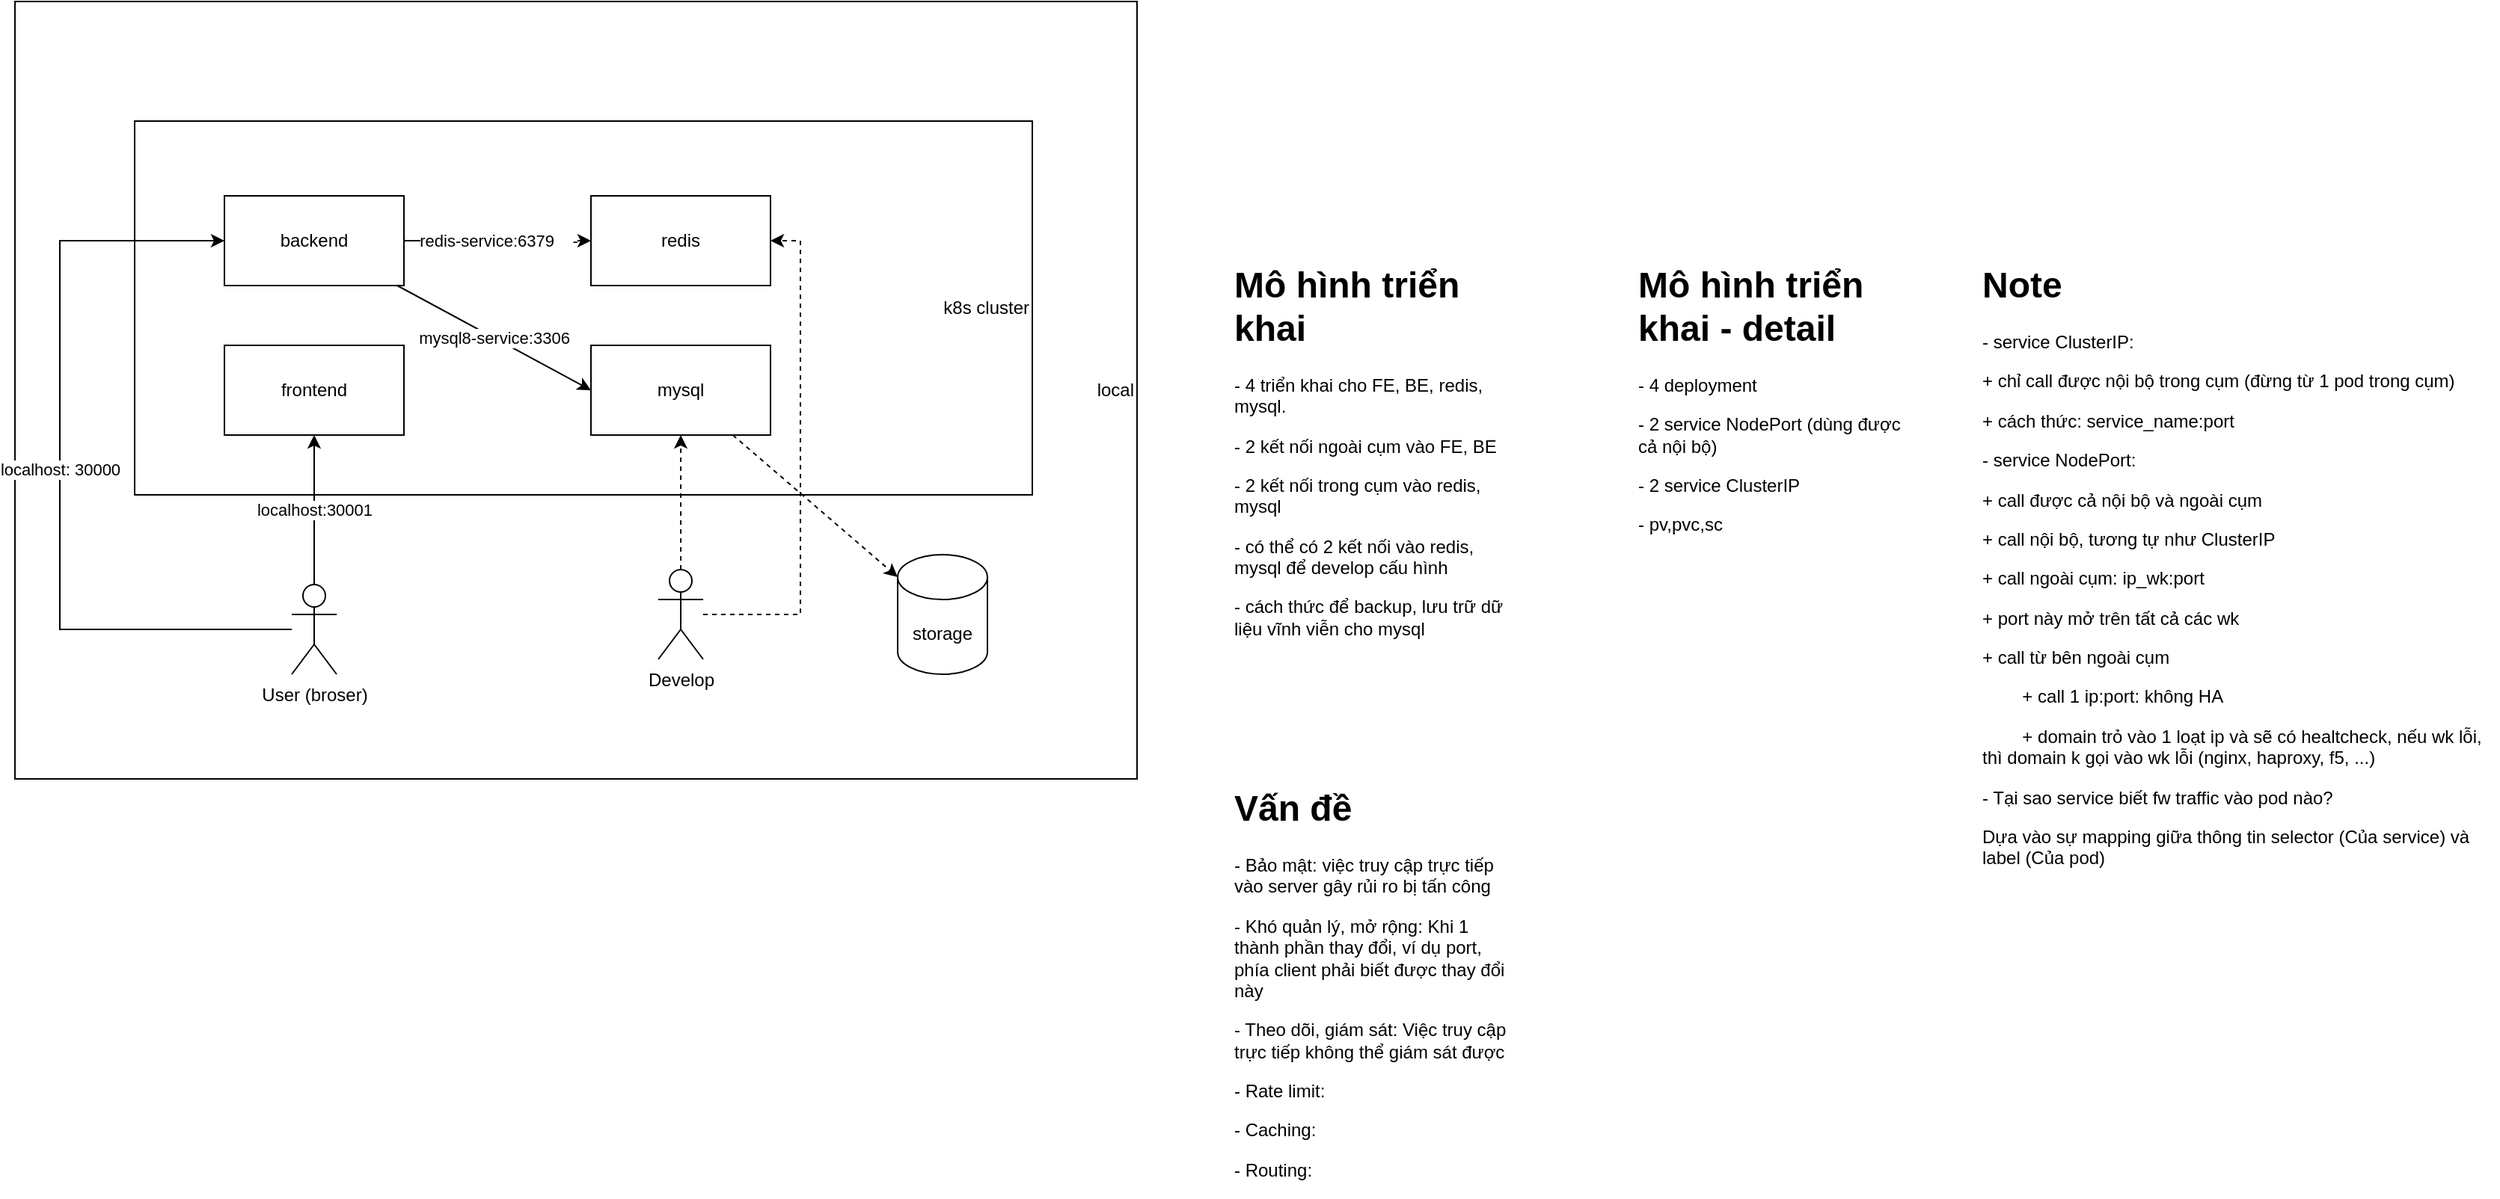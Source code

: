 <mxfile version="24.1.0" type="device" pages="2">
  <diagram name="V1" id="RLKj4G_WWUMheItuyyGp">
    <mxGraphModel dx="1156" dy="644" grid="1" gridSize="10" guides="1" tooltips="1" connect="1" arrows="1" fold="1" page="1" pageScale="1" pageWidth="850" pageHeight="1100" math="0" shadow="0">
      <root>
        <mxCell id="0" />
        <mxCell id="1" parent="0" />
        <mxCell id="wNvRsw-GnLNUq_YJxVJp-3" value="local" style="rounded=0;whiteSpace=wrap;html=1;align=right;" parent="1" vertex="1">
          <mxGeometry x="40" y="40" width="750" height="520" as="geometry" />
        </mxCell>
        <mxCell id="wNvRsw-GnLNUq_YJxVJp-1" value="k8s cluster" style="rounded=0;whiteSpace=wrap;html=1;align=right;" parent="1" vertex="1">
          <mxGeometry x="120" y="120" width="600" height="250" as="geometry" />
        </mxCell>
        <mxCell id="wNvRsw-GnLNUq_YJxVJp-9" value="redis-service:6379&amp;nbsp; &amp;nbsp; - " style="edgeStyle=orthogonalEdgeStyle;rounded=0;orthogonalLoop=1;jettySize=auto;html=1;entryX=0;entryY=0.5;entryDx=0;entryDy=0;" parent="1" source="wNvRsw-GnLNUq_YJxVJp-2" target="wNvRsw-GnLNUq_YJxVJp-5" edge="1">
          <mxGeometry relative="1" as="geometry" />
        </mxCell>
        <mxCell id="wNvRsw-GnLNUq_YJxVJp-10" style="rounded=0;orthogonalLoop=1;jettySize=auto;html=1;entryX=0;entryY=0.5;entryDx=0;entryDy=0;" parent="1" target="wNvRsw-GnLNUq_YJxVJp-6" edge="1">
          <mxGeometry relative="1" as="geometry">
            <mxPoint x="425" y="300" as="sourcePoint" />
          </mxGeometry>
        </mxCell>
        <mxCell id="wNvRsw-GnLNUq_YJxVJp-25" value="mysql8-service:3306" style="rounded=0;orthogonalLoop=1;jettySize=auto;html=1;entryX=0;entryY=0.5;entryDx=0;entryDy=0;" parent="1" source="wNvRsw-GnLNUq_YJxVJp-2" target="wNvRsw-GnLNUq_YJxVJp-6" edge="1">
          <mxGeometry relative="1" as="geometry" />
        </mxCell>
        <mxCell id="wNvRsw-GnLNUq_YJxVJp-2" value="backend" style="rounded=0;whiteSpace=wrap;html=1;" parent="1" vertex="1">
          <mxGeometry x="180" y="170" width="120" height="60" as="geometry" />
        </mxCell>
        <mxCell id="wNvRsw-GnLNUq_YJxVJp-4" value="frontend" style="rounded=0;whiteSpace=wrap;html=1;" parent="1" vertex="1">
          <mxGeometry x="180" y="270" width="120" height="60" as="geometry" />
        </mxCell>
        <mxCell id="wNvRsw-GnLNUq_YJxVJp-5" value="redis" style="rounded=0;whiteSpace=wrap;html=1;" parent="1" vertex="1">
          <mxGeometry x="425" y="170" width="120" height="60" as="geometry" />
        </mxCell>
        <mxCell id="wNvRsw-GnLNUq_YJxVJp-6" value="mysql" style="rounded=0;whiteSpace=wrap;html=1;" parent="1" vertex="1">
          <mxGeometry x="425" y="270" width="120" height="60" as="geometry" />
        </mxCell>
        <mxCell id="wNvRsw-GnLNUq_YJxVJp-8" value="localhost:30001" style="edgeStyle=orthogonalEdgeStyle;rounded=0;orthogonalLoop=1;jettySize=auto;html=1;entryX=0.5;entryY=1;entryDx=0;entryDy=0;" parent="1" source="wNvRsw-GnLNUq_YJxVJp-7" target="wNvRsw-GnLNUq_YJxVJp-4" edge="1">
          <mxGeometry relative="1" as="geometry" />
        </mxCell>
        <mxCell id="wNvRsw-GnLNUq_YJxVJp-12" value="localhost: 30000" style="edgeStyle=orthogonalEdgeStyle;rounded=0;orthogonalLoop=1;jettySize=auto;html=1;entryX=0;entryY=0.5;entryDx=0;entryDy=0;" parent="1" source="wNvRsw-GnLNUq_YJxVJp-7" target="wNvRsw-GnLNUq_YJxVJp-2" edge="1">
          <mxGeometry relative="1" as="geometry">
            <Array as="points">
              <mxPoint x="70" y="460" />
              <mxPoint x="70" y="200" />
            </Array>
          </mxGeometry>
        </mxCell>
        <mxCell id="wNvRsw-GnLNUq_YJxVJp-7" value="User (broser)" style="shape=umlActor;verticalLabelPosition=bottom;verticalAlign=top;html=1;outlineConnect=0;" parent="1" vertex="1">
          <mxGeometry x="225" y="430" width="30" height="60" as="geometry" />
        </mxCell>
        <mxCell id="wNvRsw-GnLNUq_YJxVJp-14" style="edgeStyle=orthogonalEdgeStyle;rounded=0;orthogonalLoop=1;jettySize=auto;html=1;entryX=0.5;entryY=1;entryDx=0;entryDy=0;dashed=1;" parent="1" source="wNvRsw-GnLNUq_YJxVJp-13" target="wNvRsw-GnLNUq_YJxVJp-6" edge="1">
          <mxGeometry relative="1" as="geometry" />
        </mxCell>
        <mxCell id="wNvRsw-GnLNUq_YJxVJp-15" style="edgeStyle=orthogonalEdgeStyle;rounded=0;orthogonalLoop=1;jettySize=auto;html=1;entryX=1;entryY=0.5;entryDx=0;entryDy=0;dashed=1;" parent="1" source="wNvRsw-GnLNUq_YJxVJp-13" target="wNvRsw-GnLNUq_YJxVJp-5" edge="1">
          <mxGeometry relative="1" as="geometry">
            <Array as="points">
              <mxPoint x="565" y="450" />
              <mxPoint x="565" y="200" />
            </Array>
          </mxGeometry>
        </mxCell>
        <mxCell id="wNvRsw-GnLNUq_YJxVJp-13" value="Develop" style="shape=umlActor;verticalLabelPosition=bottom;verticalAlign=top;html=1;outlineConnect=0;" parent="1" vertex="1">
          <mxGeometry x="470" y="420" width="30" height="60" as="geometry" />
        </mxCell>
        <mxCell id="wNvRsw-GnLNUq_YJxVJp-16" value="&lt;h1&gt;Mô hình triển khai&lt;/h1&gt;&lt;p&gt;- 4 triển khai cho FE, BE, redis, mysql.&lt;/p&gt;&lt;p&gt;- 2 kết nối ngoài cụm vào FE, BE&lt;/p&gt;&lt;p&gt;- 2 kết nối trong cụm vào redis, mysql&lt;/p&gt;&lt;p&gt;- có thể có 2 kết nối vào redis, mysql để develop cấu hình&lt;/p&gt;&lt;p&gt;- cách thức để backup, lưu trữ dữ liệu vĩnh viễn cho mysql&lt;/p&gt;" style="text;html=1;spacing=5;spacingTop=-20;whiteSpace=wrap;overflow=hidden;rounded=0;" parent="1" vertex="1">
          <mxGeometry x="850" y="210" width="190" height="280" as="geometry" />
        </mxCell>
        <mxCell id="wNvRsw-GnLNUq_YJxVJp-17" value="storage" style="shape=cylinder3;whiteSpace=wrap;html=1;boundedLbl=1;backgroundOutline=1;size=15;" parent="1" vertex="1">
          <mxGeometry x="630" y="410" width="60" height="80" as="geometry" />
        </mxCell>
        <mxCell id="wNvRsw-GnLNUq_YJxVJp-20" style="rounded=0;orthogonalLoop=1;jettySize=auto;html=1;entryX=0;entryY=0;entryDx=0;entryDy=15;entryPerimeter=0;dashed=1;" parent="1" source="wNvRsw-GnLNUq_YJxVJp-6" target="wNvRsw-GnLNUq_YJxVJp-17" edge="1">
          <mxGeometry relative="1" as="geometry" />
        </mxCell>
        <mxCell id="wNvRsw-GnLNUq_YJxVJp-21" value="&lt;h1&gt;Mô hình triển khai - detail&lt;/h1&gt;&lt;p&gt;- 4 deployment&lt;br&gt;&lt;/p&gt;&lt;p&gt;- 2 service NodePort (dùng được cả nội bộ)&amp;nbsp;&lt;/p&gt;&lt;p&gt;- 2 service ClusterIP&lt;/p&gt;&lt;p&gt;- pv,pvc,sc&lt;/p&gt;" style="text;html=1;spacing=5;spacingTop=-20;whiteSpace=wrap;overflow=hidden;rounded=0;" parent="1" vertex="1">
          <mxGeometry x="1120" y="210" width="190" height="280" as="geometry" />
        </mxCell>
        <mxCell id="wNvRsw-GnLNUq_YJxVJp-27" value="&lt;h1&gt;Note&lt;/h1&gt;&lt;p&gt;- service ClusterIP:&lt;/p&gt;&lt;p&gt;+ chỉ call được nội bộ trong cụm (đừng từ 1 pod trong cụm)&lt;/p&gt;&lt;p&gt;+ cách thức: service_name:port&lt;/p&gt;&lt;p&gt;- service NodePort:&lt;/p&gt;&lt;p&gt;+ call được cả nội bộ và ngoài cụm&lt;/p&gt;&lt;p&gt;+ call nội bộ, tương tự như ClusterIP&lt;/p&gt;&lt;p&gt;+ call ngoài cụm: ip_wk:port&lt;/p&gt;&lt;p&gt;+ port này mở trên tất cả các wk&lt;/p&gt;&lt;p&gt;+ call từ bên ngoài cụm&lt;/p&gt;&lt;p&gt;&lt;span style=&quot;white-space: pre;&quot;&gt;&#x9;&lt;/span&gt;+ call 1 ip:port: không HA&lt;br&gt;&lt;/p&gt;&lt;p&gt;&lt;span style=&quot;white-space: pre;&quot;&gt;&#x9;&lt;/span&gt;+ domain trỏ vào 1 loạt ip và sẽ có healtcheck, nếu wk lỗi, thì domain k gọi vào wk lỗi (nginx, haproxy, f5, ...)&lt;br&gt;&lt;/p&gt;&lt;p&gt;- Tại sao service biết fw traffic vào pod nào?&lt;/p&gt;&lt;p&gt;Dựa vào sự mapping giữa thông tin selector (Của service) và label (Của pod)&lt;/p&gt;" style="text;html=1;spacing=5;spacingTop=-20;whiteSpace=wrap;overflow=hidden;rounded=0;" parent="1" vertex="1">
          <mxGeometry x="1350" y="210" width="350" height="430" as="geometry" />
        </mxCell>
        <mxCell id="UgdilAxCmBbQNQLjrICw-1" value="&lt;h1&gt;Vấn đề&lt;/h1&gt;&lt;p&gt;- Bảo mật: việc truy cập trực tiếp vào server gây rủi ro bị tấn công&lt;/p&gt;&lt;p&gt;- Khó quản lý, mở rộng: Khi 1 thành phần thay đổi, ví dụ port, phía client phải biết được thay đổi này&lt;/p&gt;&lt;p&gt;- Theo dõi, giám sát: Việc truy cập trực tiếp không thể giám sát được&lt;/p&gt;&lt;p&gt;- Rate limit:&lt;/p&gt;&lt;p&gt;- Caching:&amp;nbsp;&lt;/p&gt;&lt;p&gt;- Routing:&lt;/p&gt;" style="text;html=1;spacing=5;spacingTop=-20;whiteSpace=wrap;overflow=hidden;rounded=0;" vertex="1" parent="1">
          <mxGeometry x="850" y="560" width="190" height="280" as="geometry" />
        </mxCell>
      </root>
    </mxGraphModel>
  </diagram>
  <diagram name="V2" id="e-xAxRvWegeYUBTTUeoY">
    <mxGraphModel dx="983" dy="547" grid="1" gridSize="10" guides="1" tooltips="1" connect="1" arrows="1" fold="1" page="1" pageScale="1" pageWidth="850" pageHeight="1100" math="0" shadow="0">
      <root>
        <mxCell id="UPg1kt4nf8Ib2lq53tt8-0" />
        <mxCell id="UPg1kt4nf8Ib2lq53tt8-1" parent="UPg1kt4nf8Ib2lq53tt8-0" />
        <mxCell id="UPg1kt4nf8Ib2lq53tt8-2" value="&amp;nbsp;mạng local" style="rounded=0;whiteSpace=wrap;html=1;align=right;" vertex="1" parent="UPg1kt4nf8Ib2lq53tt8-1">
          <mxGeometry x="40" y="40" width="920" height="630" as="geometry" />
        </mxCell>
        <mxCell id="UPg1kt4nf8Ib2lq53tt8-3" value="k8s cluster" style="rounded=0;whiteSpace=wrap;html=1;align=right;" vertex="1" parent="UPg1kt4nf8Ib2lq53tt8-1">
          <mxGeometry x="120" y="120" width="630" height="330" as="geometry" />
        </mxCell>
        <mxCell id="UPg1kt4nf8Ib2lq53tt8-4" value="redis-service:6379&amp;nbsp; &amp;nbsp; - " style="edgeStyle=orthogonalEdgeStyle;rounded=0;orthogonalLoop=1;jettySize=auto;html=1;entryX=0;entryY=0.5;entryDx=0;entryDy=0;" edge="1" parent="UPg1kt4nf8Ib2lq53tt8-1" source="UPg1kt4nf8Ib2lq53tt8-7" target="UPg1kt4nf8Ib2lq53tt8-9">
          <mxGeometry relative="1" as="geometry" />
        </mxCell>
        <mxCell id="UPg1kt4nf8Ib2lq53tt8-6" value="mysql8-service:3306" style="rounded=0;orthogonalLoop=1;jettySize=auto;html=1;entryX=0;entryY=0.5;entryDx=0;entryDy=0;" edge="1" parent="UPg1kt4nf8Ib2lq53tt8-1" source="UPg1kt4nf8Ib2lq53tt8-7" target="UPg1kt4nf8Ib2lq53tt8-10">
          <mxGeometry relative="1" as="geometry" />
        </mxCell>
        <mxCell id="UPg1kt4nf8Ib2lq53tt8-7" value="backend" style="rounded=0;whiteSpace=wrap;html=1;" vertex="1" parent="UPg1kt4nf8Ib2lq53tt8-1">
          <mxGeometry x="360" y="170" width="120" height="60" as="geometry" />
        </mxCell>
        <mxCell id="UPg1kt4nf8Ib2lq53tt8-8" value="frontend" style="rounded=0;whiteSpace=wrap;html=1;" vertex="1" parent="UPg1kt4nf8Ib2lq53tt8-1">
          <mxGeometry x="170" y="170" width="120" height="60" as="geometry" />
        </mxCell>
        <mxCell id="UPg1kt4nf8Ib2lq53tt8-9" value="redis" style="rounded=0;whiteSpace=wrap;html=1;" vertex="1" parent="UPg1kt4nf8Ib2lq53tt8-1">
          <mxGeometry x="610" y="170" width="120" height="60" as="geometry" />
        </mxCell>
        <mxCell id="UPg1kt4nf8Ib2lq53tt8-10" value="mysql" style="rounded=0;whiteSpace=wrap;html=1;" vertex="1" parent="UPg1kt4nf8Ib2lq53tt8-1">
          <mxGeometry x="600" y="300" width="120" height="60" as="geometry" />
        </mxCell>
        <mxCell id="UPg1kt4nf8Ib2lq53tt8-11" value="localhost:30010" style="edgeStyle=orthogonalEdgeStyle;rounded=0;orthogonalLoop=1;jettySize=auto;html=1;entryX=0.5;entryY=1;entryDx=0;entryDy=0;" edge="1" parent="UPg1kt4nf8Ib2lq53tt8-1" source="UPg1kt4nf8Ib2lq53tt8-13" target="o6I4n4LkFGlAlWWyo5X5-0">
          <mxGeometry relative="1" as="geometry" />
        </mxCell>
        <mxCell id="UPg1kt4nf8Ib2lq53tt8-13" value="User (broser)" style="shape=umlActor;verticalLabelPosition=bottom;verticalAlign=top;html=1;outlineConnect=0;" vertex="1" parent="UPg1kt4nf8Ib2lq53tt8-1">
          <mxGeometry x="315" y="530" width="30" height="60" as="geometry" />
        </mxCell>
        <mxCell id="UPg1kt4nf8Ib2lq53tt8-15" style="edgeStyle=orthogonalEdgeStyle;rounded=0;orthogonalLoop=1;jettySize=auto;html=1;entryX=1;entryY=0.5;entryDx=0;entryDy=0;dashed=1;" edge="1" parent="UPg1kt4nf8Ib2lq53tt8-1" source="UPg1kt4nf8Ib2lq53tt8-16" target="UPg1kt4nf8Ib2lq53tt8-9">
          <mxGeometry relative="1" as="geometry">
            <Array as="points">
              <mxPoint x="835" y="200" />
            </Array>
          </mxGeometry>
        </mxCell>
        <mxCell id="CRZHRJwNp_Tq-z-8EeuY-0" style="edgeStyle=orthogonalEdgeStyle;rounded=0;orthogonalLoop=1;jettySize=auto;html=1;entryX=1;entryY=0.5;entryDx=0;entryDy=0;" edge="1" parent="UPg1kt4nf8Ib2lq53tt8-1" source="UPg1kt4nf8Ib2lq53tt8-16" target="UPg1kt4nf8Ib2lq53tt8-10">
          <mxGeometry relative="1" as="geometry" />
        </mxCell>
        <mxCell id="UPg1kt4nf8Ib2lq53tt8-16" value="Develop" style="shape=umlActor;verticalLabelPosition=bottom;verticalAlign=top;html=1;outlineConnect=0;" vertex="1" parent="UPg1kt4nf8Ib2lq53tt8-1">
          <mxGeometry x="820" y="420" width="30" height="60" as="geometry" />
        </mxCell>
        <mxCell id="UPg1kt4nf8Ib2lq53tt8-17" value="&lt;h1&gt;Mô hình triển khai&lt;/h1&gt;&lt;p&gt;- 4 triển khai cho FE, BE, redis, mysql.&lt;/p&gt;&lt;p&gt;- 2 kết nối ngoài cụm vào FE, BE&lt;/p&gt;&lt;p&gt;- 2 kết nối trong cụm vào redis, mysql&lt;/p&gt;&lt;p&gt;- có thể có 2 kết nối vào redis, mysql để develop cấu hình&lt;/p&gt;&lt;p&gt;- cách thức để backup, lưu trữ dữ liệu vĩnh viễn cho mysql&lt;/p&gt;" style="text;html=1;spacing=5;spacingTop=-20;whiteSpace=wrap;overflow=hidden;rounded=0;" vertex="1" parent="UPg1kt4nf8Ib2lq53tt8-1">
          <mxGeometry x="1080" y="220" width="190" height="280" as="geometry" />
        </mxCell>
        <mxCell id="UPg1kt4nf8Ib2lq53tt8-18" value="storage" style="shape=cylinder3;whiteSpace=wrap;html=1;boundedLbl=1;backgroundOutline=1;size=15;" vertex="1" parent="UPg1kt4nf8Ib2lq53tt8-1">
          <mxGeometry x="580" y="510" width="60" height="80" as="geometry" />
        </mxCell>
        <mxCell id="UPg1kt4nf8Ib2lq53tt8-19" style="rounded=0;orthogonalLoop=1;jettySize=auto;html=1;entryX=0.5;entryY=0;entryDx=0;entryDy=0;entryPerimeter=0;dashed=1;" edge="1" parent="UPg1kt4nf8Ib2lq53tt8-1" source="UPg1kt4nf8Ib2lq53tt8-10" target="UPg1kt4nf8Ib2lq53tt8-18">
          <mxGeometry relative="1" as="geometry" />
        </mxCell>
        <mxCell id="UPg1kt4nf8Ib2lq53tt8-20" value="&lt;h1&gt;Mô hình triển khai - detail&lt;/h1&gt;&lt;p&gt;- 4 deployment&lt;br&gt;&lt;/p&gt;&lt;p&gt;- 2 service NodePort (dùng được cả nội bộ)&amp;nbsp;&lt;/p&gt;&lt;p&gt;- 2 service ClusterIP&lt;/p&gt;&lt;p&gt;- pv,pvc,sc&lt;/p&gt;" style="text;html=1;spacing=5;spacingTop=-20;whiteSpace=wrap;overflow=hidden;rounded=0;" vertex="1" parent="UPg1kt4nf8Ib2lq53tt8-1">
          <mxGeometry x="1350" y="220" width="190" height="280" as="geometry" />
        </mxCell>
        <mxCell id="UPg1kt4nf8Ib2lq53tt8-21" value="&lt;h1&gt;Note&lt;/h1&gt;&lt;p&gt;- service ClusterIP:&lt;/p&gt;&lt;p&gt;+ chỉ call được nội bộ trong cụm (đừng từ 1 pod trong cụm)&lt;/p&gt;&lt;p&gt;+ cách thức: service_name:port&lt;/p&gt;&lt;p&gt;- service NodePort:&lt;/p&gt;&lt;p&gt;+ call được cả nội bộ và ngoài cụm&lt;/p&gt;&lt;p&gt;+ call nội bộ, tương tự như ClusterIP&lt;/p&gt;&lt;p&gt;+ call ngoài cụm: ip_wk:port&lt;/p&gt;&lt;p&gt;+ port này mở trên tất cả các wk&lt;/p&gt;&lt;p&gt;+ call từ bên ngoài cụm&lt;/p&gt;&lt;p&gt;&lt;span style=&quot;white-space: pre;&quot;&gt;&#x9;&lt;/span&gt;+ call 1 ip:port: không HA&lt;br&gt;&lt;/p&gt;&lt;p&gt;&lt;span style=&quot;white-space: pre;&quot;&gt;&#x9;&lt;/span&gt;+ domain trỏ vào 1 loạt ip và sẽ có healtcheck, nếu wk lỗi, thì domain k gọi vào wk lỗi (nginx, haproxy, f5, ...)&lt;br&gt;&lt;/p&gt;&lt;p&gt;- Tại sao service biết fw traffic vào pod nào?&lt;/p&gt;&lt;p&gt;Dựa vào sự mapping giữa thông tin selector (Của service) và label (Của pod)&lt;/p&gt;" style="text;html=1;spacing=5;spacingTop=-20;whiteSpace=wrap;overflow=hidden;rounded=0;" vertex="1" parent="UPg1kt4nf8Ib2lq53tt8-1">
          <mxGeometry x="1580" y="220" width="350" height="430" as="geometry" />
        </mxCell>
        <mxCell id="o6I4n4LkFGlAlWWyo5X5-1" style="edgeStyle=orthogonalEdgeStyle;rounded=0;orthogonalLoop=1;jettySize=auto;html=1;entryX=0.5;entryY=1;entryDx=0;entryDy=0;exitX=0;exitY=0.5;exitDx=0;exitDy=0;" edge="1" parent="UPg1kt4nf8Ib2lq53tt8-1" source="o6I4n4LkFGlAlWWyo5X5-0" target="UPg1kt4nf8Ib2lq53tt8-8">
          <mxGeometry relative="1" as="geometry" />
        </mxCell>
        <mxCell id="o6I4n4LkFGlAlWWyo5X5-2" style="edgeStyle=orthogonalEdgeStyle;rounded=0;orthogonalLoop=1;jettySize=auto;html=1;entryX=0.5;entryY=1;entryDx=0;entryDy=0;exitX=1;exitY=0.5;exitDx=0;exitDy=0;" edge="1" parent="UPg1kt4nf8Ib2lq53tt8-1" source="o6I4n4LkFGlAlWWyo5X5-0" target="UPg1kt4nf8Ib2lq53tt8-7">
          <mxGeometry relative="1" as="geometry" />
        </mxCell>
        <mxCell id="o6I4n4LkFGlAlWWyo5X5-0" value="ingress" style="rounded=0;whiteSpace=wrap;html=1;" vertex="1" parent="UPg1kt4nf8Ib2lq53tt8-1">
          <mxGeometry x="270" y="325" width="120" height="60" as="geometry" />
        </mxCell>
        <mxCell id="LcsIGkIGXPXRzge-gKgt-0" value="&lt;h1 style=&quot;margin-top: 0px;&quot;&gt;Ingress - trông như nào&lt;/h1&gt;&lt;p&gt;- Điều hướng (routing):&amp;nbsp;&lt;/p&gt;&lt;p&gt;&lt;span style=&quot;white-space: pre;&quot;&gt;&#x9;&lt;/span&gt;--&amp;gt; 1 rule rule điều hướng&lt;br&gt;&lt;/p&gt;&lt;p&gt;&lt;span style=&quot;white-space: pre;&quot;&gt;&#x9;&lt;/span&gt;&lt;span style=&quot;white-space: pre;&quot;&gt;&#x9;&lt;/span&gt;+ host: topcv.misa.vn&lt;br&gt;&lt;/p&gt;&lt;p&gt;&lt;span style=&quot;white-space: pre;&quot;&gt;&#x9;&lt;/span&gt;&lt;span style=&quot;white-space: pre;&quot;&gt;&#x9;&lt;/span&gt;&lt;span style=&quot;white-space: pre;&quot;&gt;&#x9;&lt;/span&gt;path: /api/business --&amp;gt; service bussiness&lt;br&gt;&lt;/p&gt;&lt;p&gt;&lt;span style=&quot;white-space: pre;&quot;&gt;&#x9;&lt;/span&gt;&lt;span style=&quot;white-space: pre;&quot;&gt;&#x9;&lt;/span&gt;&lt;span style=&quot;white-space: pre;&quot;&gt;&#x9;&lt;/span&gt;path: /api/auth --&amp;gt;&lt;br&gt;&lt;/p&gt;&lt;p&gt;&lt;span style=&quot;white-space: pre;&quot;&gt;&#x9;&lt;/span&gt;&lt;span style=&quot;white-space: pre;&quot;&gt;&#x9;&lt;/span&gt;&lt;span style=&quot;white-space: pre;&quot;&gt;&#x9;&lt;/span&gt;path /ui/ --&amp;gt;&amp;nbsp;&lt;br&gt;&lt;/p&gt;&lt;p&gt;&lt;span style=&quot;white-space: pre;&quot;&gt;&#x9;&lt;/span&gt;&lt;span style=&quot;white-space: pre;&quot;&gt;&#x9;&lt;/span&gt;&lt;span style=&quot;white-space: pre;&quot;&gt;&#x9;&lt;/span&gt;cookie: v1, v2, v3 --&amp;gt; đi vào đầu&lt;br&gt;&lt;/p&gt;&lt;p&gt;- Xử lý: 1 thằng load config điều hướng, handler requets, routing service, return result&lt;/p&gt;&lt;p&gt;- Quyền hạn, SSL, ...&lt;/p&gt;" style="text;html=1;whiteSpace=wrap;overflow=hidden;rounded=0;" vertex="1" parent="UPg1kt4nf8Ib2lq53tt8-1">
          <mxGeometry x="1095" y="580" width="405" height="370" as="geometry" />
        </mxCell>
      </root>
    </mxGraphModel>
  </diagram>
</mxfile>
